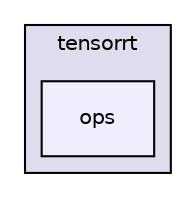digraph "/build/FastDeploy/fastdeploy/runtime/backends/tensorrt/ops" {
  compound=true
  node [ fontsize="10", fontname="Helvetica"];
  edge [ labelfontsize="10", labelfontname="Helvetica"];
  subgraph clusterdir_194914856f96296a815def5c6c29f66d {
    graph [ bgcolor="#ddddee", pencolor="black", label="tensorrt" fontname="Helvetica", fontsize="10", URL="dir_194914856f96296a815def5c6c29f66d.html"]
  dir_2b76c313e55a4153f2a3cf72e29b38f8 [shape=box, label="ops", style="filled", fillcolor="#eeeeff", pencolor="black", URL="dir_2b76c313e55a4153f2a3cf72e29b38f8.html"];
  }
}
